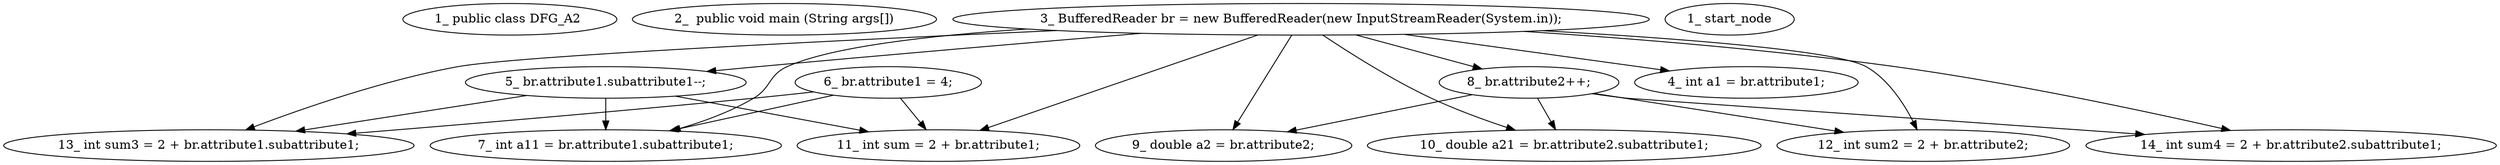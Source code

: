 digraph  {
6 [label="1_\ public\ class\ DFG_A2\ ", type_label=class_declaration];
10 [label="2_\ \ public\ void\ main\ \(String\ args\[\]\)", type_label=method_declaration];
20 [label="3_\ BufferedReader\ br\ =\ new\ BufferedReader\(new\ InputStreamReader\(System\.in\)\);", type_label=expression_statement];
33 [label="4_\ int\ a1\ =\ br\.attribute1;", type_label=expression_statement];
40 [label="5_\ br\.attribute1\.subattribute1\-\-;", type_label=expression_statement];
47 [label="6_\ br\.attribute1\ =\ 4;", type_label=expression_statement];
53 [label="7_\ int\ a11\ =\ br\.attribute1\.subattribute1;", type_label=expression_statement];
62 [label="8_\ br\.attribute2\+\+;", type_label=expression_statement];
67 [label="9_\ double\ a2\ =\ br\.attribute2;", type_label=expression_statement];
74 [label="10_\ double\ a21\ =\ br\.attribute2\.subattribute1;", type_label=expression_statement];
83 [label="11_\ int\ sum\ =\ 2\ \+\ br\.attribute1;", type_label=expression_statement];
92 [label="12_\ int\ sum2\ =\ 2\ \+\ br\.attribute2;", type_label=expression_statement];
101 [label="13_\ int\ sum3\ =\ 2\ \+\ br\.attribute1\.subattribute1;", type_label=expression_statement];
112 [label="14_\ int\ sum4\ =\ 2\ \+\ br\.attribute2\.subattribute1;", type_label=expression_statement];
1 [label="1_\ start_node", type_label=start];
20 -> 33  [key=0, used_def="br.attribute1"];
20 -> 40  [key=0, used_def="br.attribute1.subattribute1"];
20 -> 53  [key=0, used_def="br.attribute1.subattribute1"];
20 -> 62  [key=0, used_def="br.attribute2"];
20 -> 67  [key=0, used_def="br.attribute2"];
20 -> 74  [key=0, used_def="br.attribute2.subattribute1"];
20 -> 83  [key=0, used_def="br.attribute1"];
20 -> 92  [key=0, used_def="br.attribute2"];
20 -> 101  [key=0, used_def="br.attribute1.subattribute1"];
20 -> 112  [key=0, used_def="br.attribute2.subattribute1"];
40 -> 53  [key=0, used_def="br.attribute1.subattribute1"];
40 -> 83  [key=0, used_def="br.attribute1"];
40 -> 101  [key=0, used_def="br.attribute1.subattribute1"];
47 -> 53  [key=0, used_def="br.attribute1.subattribute1"];
47 -> 83  [key=0, used_def="br.attribute1"];
47 -> 101  [key=0, used_def="br.attribute1.subattribute1"];
62 -> 67  [key=0, used_def="br.attribute2"];
62 -> 74  [key=0, used_def="br.attribute2.subattribute1"];
62 -> 92  [key=0, used_def="br.attribute2"];
62 -> 112  [key=0, used_def="br.attribute2.subattribute1"];
}
